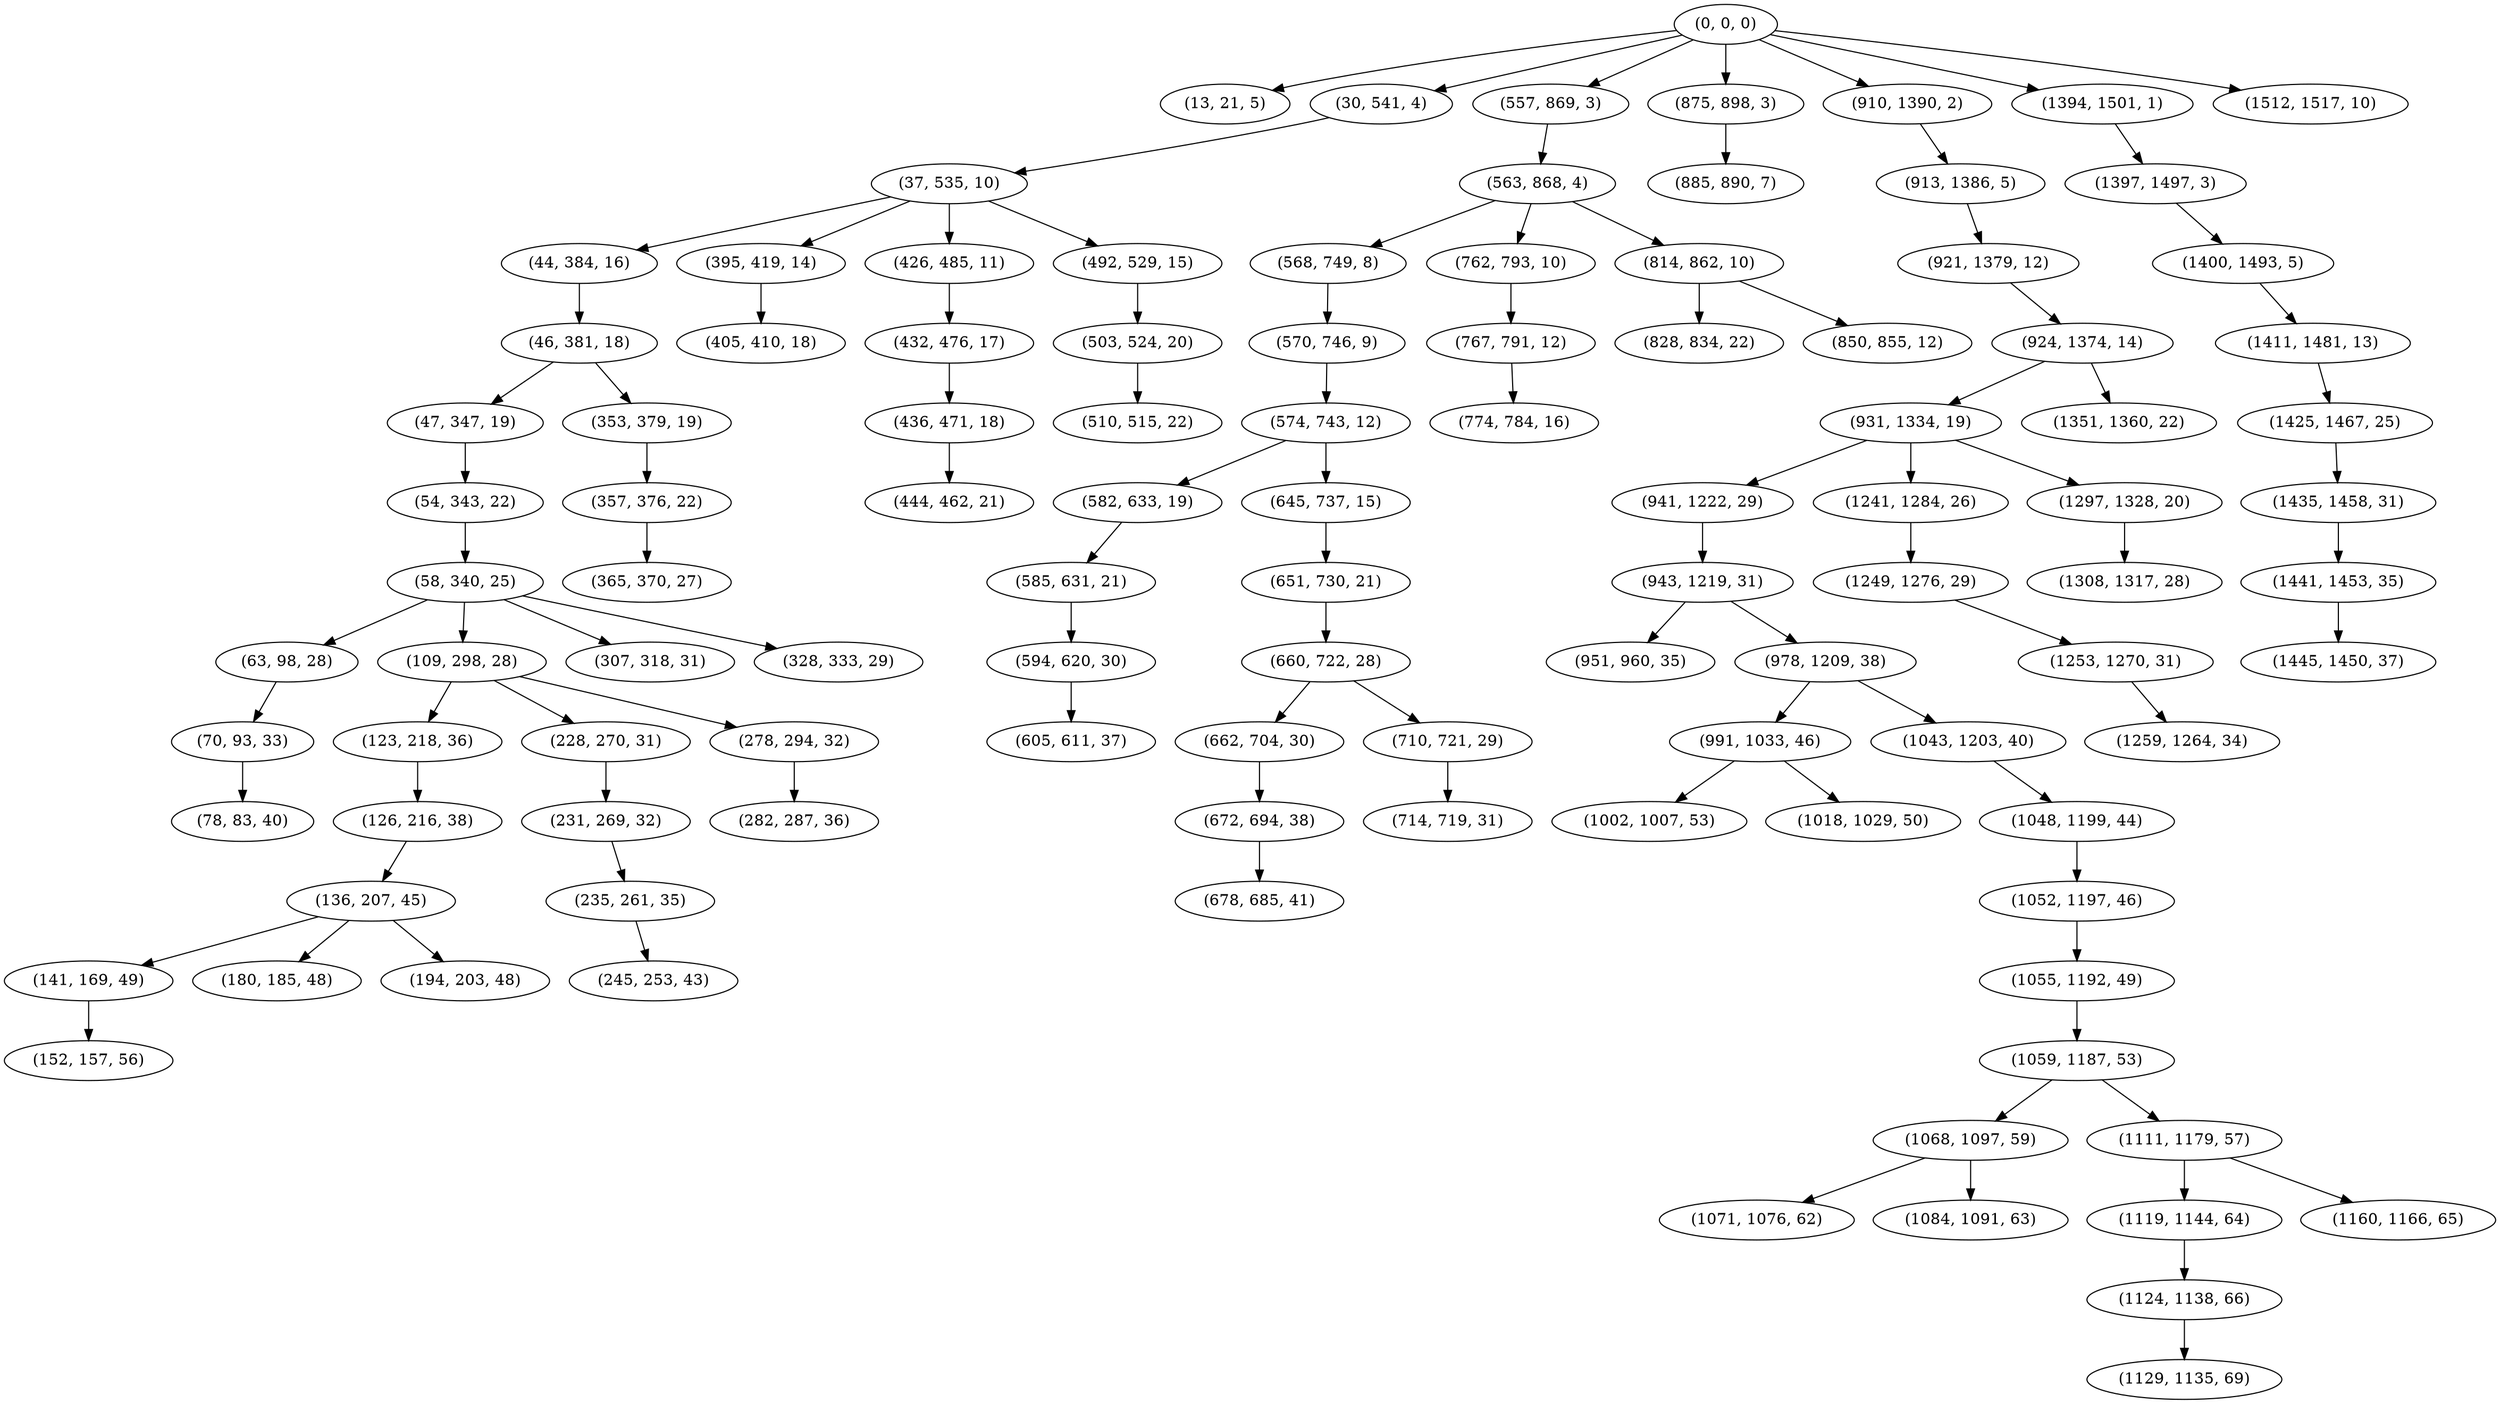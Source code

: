 digraph tree {
    "(0, 0, 0)";
    "(13, 21, 5)";
    "(30, 541, 4)";
    "(37, 535, 10)";
    "(44, 384, 16)";
    "(46, 381, 18)";
    "(47, 347, 19)";
    "(54, 343, 22)";
    "(58, 340, 25)";
    "(63, 98, 28)";
    "(70, 93, 33)";
    "(78, 83, 40)";
    "(109, 298, 28)";
    "(123, 218, 36)";
    "(126, 216, 38)";
    "(136, 207, 45)";
    "(141, 169, 49)";
    "(152, 157, 56)";
    "(180, 185, 48)";
    "(194, 203, 48)";
    "(228, 270, 31)";
    "(231, 269, 32)";
    "(235, 261, 35)";
    "(245, 253, 43)";
    "(278, 294, 32)";
    "(282, 287, 36)";
    "(307, 318, 31)";
    "(328, 333, 29)";
    "(353, 379, 19)";
    "(357, 376, 22)";
    "(365, 370, 27)";
    "(395, 419, 14)";
    "(405, 410, 18)";
    "(426, 485, 11)";
    "(432, 476, 17)";
    "(436, 471, 18)";
    "(444, 462, 21)";
    "(492, 529, 15)";
    "(503, 524, 20)";
    "(510, 515, 22)";
    "(557, 869, 3)";
    "(563, 868, 4)";
    "(568, 749, 8)";
    "(570, 746, 9)";
    "(574, 743, 12)";
    "(582, 633, 19)";
    "(585, 631, 21)";
    "(594, 620, 30)";
    "(605, 611, 37)";
    "(645, 737, 15)";
    "(651, 730, 21)";
    "(660, 722, 28)";
    "(662, 704, 30)";
    "(672, 694, 38)";
    "(678, 685, 41)";
    "(710, 721, 29)";
    "(714, 719, 31)";
    "(762, 793, 10)";
    "(767, 791, 12)";
    "(774, 784, 16)";
    "(814, 862, 10)";
    "(828, 834, 22)";
    "(850, 855, 12)";
    "(875, 898, 3)";
    "(885, 890, 7)";
    "(910, 1390, 2)";
    "(913, 1386, 5)";
    "(921, 1379, 12)";
    "(924, 1374, 14)";
    "(931, 1334, 19)";
    "(941, 1222, 29)";
    "(943, 1219, 31)";
    "(951, 960, 35)";
    "(978, 1209, 38)";
    "(991, 1033, 46)";
    "(1002, 1007, 53)";
    "(1018, 1029, 50)";
    "(1043, 1203, 40)";
    "(1048, 1199, 44)";
    "(1052, 1197, 46)";
    "(1055, 1192, 49)";
    "(1059, 1187, 53)";
    "(1068, 1097, 59)";
    "(1071, 1076, 62)";
    "(1084, 1091, 63)";
    "(1111, 1179, 57)";
    "(1119, 1144, 64)";
    "(1124, 1138, 66)";
    "(1129, 1135, 69)";
    "(1160, 1166, 65)";
    "(1241, 1284, 26)";
    "(1249, 1276, 29)";
    "(1253, 1270, 31)";
    "(1259, 1264, 34)";
    "(1297, 1328, 20)";
    "(1308, 1317, 28)";
    "(1351, 1360, 22)";
    "(1394, 1501, 1)";
    "(1397, 1497, 3)";
    "(1400, 1493, 5)";
    "(1411, 1481, 13)";
    "(1425, 1467, 25)";
    "(1435, 1458, 31)";
    "(1441, 1453, 35)";
    "(1445, 1450, 37)";
    "(1512, 1517, 10)";
    "(0, 0, 0)" -> "(13, 21, 5)";
    "(0, 0, 0)" -> "(30, 541, 4)";
    "(0, 0, 0)" -> "(557, 869, 3)";
    "(0, 0, 0)" -> "(875, 898, 3)";
    "(0, 0, 0)" -> "(910, 1390, 2)";
    "(0, 0, 0)" -> "(1394, 1501, 1)";
    "(0, 0, 0)" -> "(1512, 1517, 10)";
    "(30, 541, 4)" -> "(37, 535, 10)";
    "(37, 535, 10)" -> "(44, 384, 16)";
    "(37, 535, 10)" -> "(395, 419, 14)";
    "(37, 535, 10)" -> "(426, 485, 11)";
    "(37, 535, 10)" -> "(492, 529, 15)";
    "(44, 384, 16)" -> "(46, 381, 18)";
    "(46, 381, 18)" -> "(47, 347, 19)";
    "(46, 381, 18)" -> "(353, 379, 19)";
    "(47, 347, 19)" -> "(54, 343, 22)";
    "(54, 343, 22)" -> "(58, 340, 25)";
    "(58, 340, 25)" -> "(63, 98, 28)";
    "(58, 340, 25)" -> "(109, 298, 28)";
    "(58, 340, 25)" -> "(307, 318, 31)";
    "(58, 340, 25)" -> "(328, 333, 29)";
    "(63, 98, 28)" -> "(70, 93, 33)";
    "(70, 93, 33)" -> "(78, 83, 40)";
    "(109, 298, 28)" -> "(123, 218, 36)";
    "(109, 298, 28)" -> "(228, 270, 31)";
    "(109, 298, 28)" -> "(278, 294, 32)";
    "(123, 218, 36)" -> "(126, 216, 38)";
    "(126, 216, 38)" -> "(136, 207, 45)";
    "(136, 207, 45)" -> "(141, 169, 49)";
    "(136, 207, 45)" -> "(180, 185, 48)";
    "(136, 207, 45)" -> "(194, 203, 48)";
    "(141, 169, 49)" -> "(152, 157, 56)";
    "(228, 270, 31)" -> "(231, 269, 32)";
    "(231, 269, 32)" -> "(235, 261, 35)";
    "(235, 261, 35)" -> "(245, 253, 43)";
    "(278, 294, 32)" -> "(282, 287, 36)";
    "(353, 379, 19)" -> "(357, 376, 22)";
    "(357, 376, 22)" -> "(365, 370, 27)";
    "(395, 419, 14)" -> "(405, 410, 18)";
    "(426, 485, 11)" -> "(432, 476, 17)";
    "(432, 476, 17)" -> "(436, 471, 18)";
    "(436, 471, 18)" -> "(444, 462, 21)";
    "(492, 529, 15)" -> "(503, 524, 20)";
    "(503, 524, 20)" -> "(510, 515, 22)";
    "(557, 869, 3)" -> "(563, 868, 4)";
    "(563, 868, 4)" -> "(568, 749, 8)";
    "(563, 868, 4)" -> "(762, 793, 10)";
    "(563, 868, 4)" -> "(814, 862, 10)";
    "(568, 749, 8)" -> "(570, 746, 9)";
    "(570, 746, 9)" -> "(574, 743, 12)";
    "(574, 743, 12)" -> "(582, 633, 19)";
    "(574, 743, 12)" -> "(645, 737, 15)";
    "(582, 633, 19)" -> "(585, 631, 21)";
    "(585, 631, 21)" -> "(594, 620, 30)";
    "(594, 620, 30)" -> "(605, 611, 37)";
    "(645, 737, 15)" -> "(651, 730, 21)";
    "(651, 730, 21)" -> "(660, 722, 28)";
    "(660, 722, 28)" -> "(662, 704, 30)";
    "(660, 722, 28)" -> "(710, 721, 29)";
    "(662, 704, 30)" -> "(672, 694, 38)";
    "(672, 694, 38)" -> "(678, 685, 41)";
    "(710, 721, 29)" -> "(714, 719, 31)";
    "(762, 793, 10)" -> "(767, 791, 12)";
    "(767, 791, 12)" -> "(774, 784, 16)";
    "(814, 862, 10)" -> "(828, 834, 22)";
    "(814, 862, 10)" -> "(850, 855, 12)";
    "(875, 898, 3)" -> "(885, 890, 7)";
    "(910, 1390, 2)" -> "(913, 1386, 5)";
    "(913, 1386, 5)" -> "(921, 1379, 12)";
    "(921, 1379, 12)" -> "(924, 1374, 14)";
    "(924, 1374, 14)" -> "(931, 1334, 19)";
    "(924, 1374, 14)" -> "(1351, 1360, 22)";
    "(931, 1334, 19)" -> "(941, 1222, 29)";
    "(931, 1334, 19)" -> "(1241, 1284, 26)";
    "(931, 1334, 19)" -> "(1297, 1328, 20)";
    "(941, 1222, 29)" -> "(943, 1219, 31)";
    "(943, 1219, 31)" -> "(951, 960, 35)";
    "(943, 1219, 31)" -> "(978, 1209, 38)";
    "(978, 1209, 38)" -> "(991, 1033, 46)";
    "(978, 1209, 38)" -> "(1043, 1203, 40)";
    "(991, 1033, 46)" -> "(1002, 1007, 53)";
    "(991, 1033, 46)" -> "(1018, 1029, 50)";
    "(1043, 1203, 40)" -> "(1048, 1199, 44)";
    "(1048, 1199, 44)" -> "(1052, 1197, 46)";
    "(1052, 1197, 46)" -> "(1055, 1192, 49)";
    "(1055, 1192, 49)" -> "(1059, 1187, 53)";
    "(1059, 1187, 53)" -> "(1068, 1097, 59)";
    "(1059, 1187, 53)" -> "(1111, 1179, 57)";
    "(1068, 1097, 59)" -> "(1071, 1076, 62)";
    "(1068, 1097, 59)" -> "(1084, 1091, 63)";
    "(1111, 1179, 57)" -> "(1119, 1144, 64)";
    "(1111, 1179, 57)" -> "(1160, 1166, 65)";
    "(1119, 1144, 64)" -> "(1124, 1138, 66)";
    "(1124, 1138, 66)" -> "(1129, 1135, 69)";
    "(1241, 1284, 26)" -> "(1249, 1276, 29)";
    "(1249, 1276, 29)" -> "(1253, 1270, 31)";
    "(1253, 1270, 31)" -> "(1259, 1264, 34)";
    "(1297, 1328, 20)" -> "(1308, 1317, 28)";
    "(1394, 1501, 1)" -> "(1397, 1497, 3)";
    "(1397, 1497, 3)" -> "(1400, 1493, 5)";
    "(1400, 1493, 5)" -> "(1411, 1481, 13)";
    "(1411, 1481, 13)" -> "(1425, 1467, 25)";
    "(1425, 1467, 25)" -> "(1435, 1458, 31)";
    "(1435, 1458, 31)" -> "(1441, 1453, 35)";
    "(1441, 1453, 35)" -> "(1445, 1450, 37)";
}
